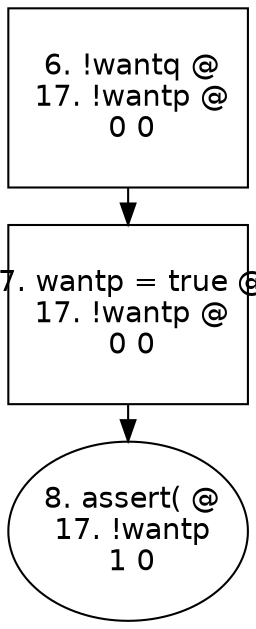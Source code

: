 digraph "" {
  graph [size="16,12",ranksep=.25];               
  node [shape=box,fontname=Helvetica,fontsize=14];
  node [width=1.6,height=1.2,fixedsize=true];     
 0 [label=" 6. !wantq @\n 17. !wantp @\n 0 0\n"peripheries=1];
 1 [label=" 7. wantp = true @\n 17. !wantp @\n 0 0\n"peripheries=1];
 2 [label=" 8. assert( @\n 17. !wantp\n 1 0\n" shape = ellipse peripheries=1];
 0 -> 1;
 1 -> 2;
}
